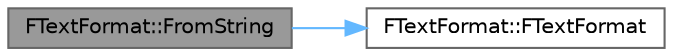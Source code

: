 digraph "FTextFormat::FromString"
{
 // INTERACTIVE_SVG=YES
 // LATEX_PDF_SIZE
  bgcolor="transparent";
  edge [fontname=Helvetica,fontsize=10,labelfontname=Helvetica,labelfontsize=10];
  node [fontname=Helvetica,fontsize=10,shape=box,height=0.2,width=0.4];
  rankdir="LR";
  Node1 [id="Node000001",label="FTextFormat::FromString",height=0.2,width=0.4,color="gray40", fillcolor="grey60", style="filled", fontcolor="black",tooltip=" "];
  Node1 -> Node2 [id="edge1_Node000001_Node000002",color="steelblue1",style="solid",tooltip=" "];
  Node2 [id="Node000002",label="FTextFormat::FTextFormat",height=0.2,width=0.4,color="grey40", fillcolor="white", style="filled",URL="$da/df4/classFTextFormat.html#a8836009e319f349828d8e604b1e46d8e",tooltip="Construct an instance using an empty FText."];
}
